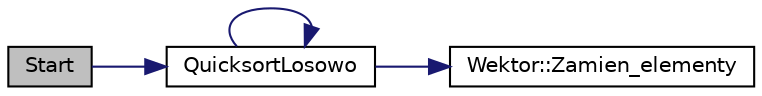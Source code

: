 digraph G
{
  edge [fontname="Helvetica",fontsize="10",labelfontname="Helvetica",labelfontsize="10"];
  node [fontname="Helvetica",fontsize="10",shape=record];
  rankdir="LR";
  Node1 [label="Start",height=0.2,width=0.4,color="black", fillcolor="grey75", style="filled" fontcolor="black"];
  Node1 -> Node2 [color="midnightblue",fontsize="10",style="solid",fontname="Helvetica"];
  Node2 [label="QuicksortLosowo",height=0.2,width=0.4,color="black", fillcolor="white", style="filled",URL="$sortowanie_8hh.html#ab34381410c631ebd453c0d37a9ceb451",tooltip="Funkcja sortowania - Quicksort z losowo wybieranym pivotem."];
  Node2 -> Node3 [color="midnightblue",fontsize="10",style="solid",fontname="Helvetica"];
  Node3 [label="Wektor::Zamien_elementy",height=0.2,width=0.4,color="black", fillcolor="white", style="filled",URL="$class_wektor.html#a46dc763191a79b5d9a4d390515f97696",tooltip="Zamiena elementow wektora."];
  Node2 -> Node2 [color="midnightblue",fontsize="10",style="solid",fontname="Helvetica"];
}
